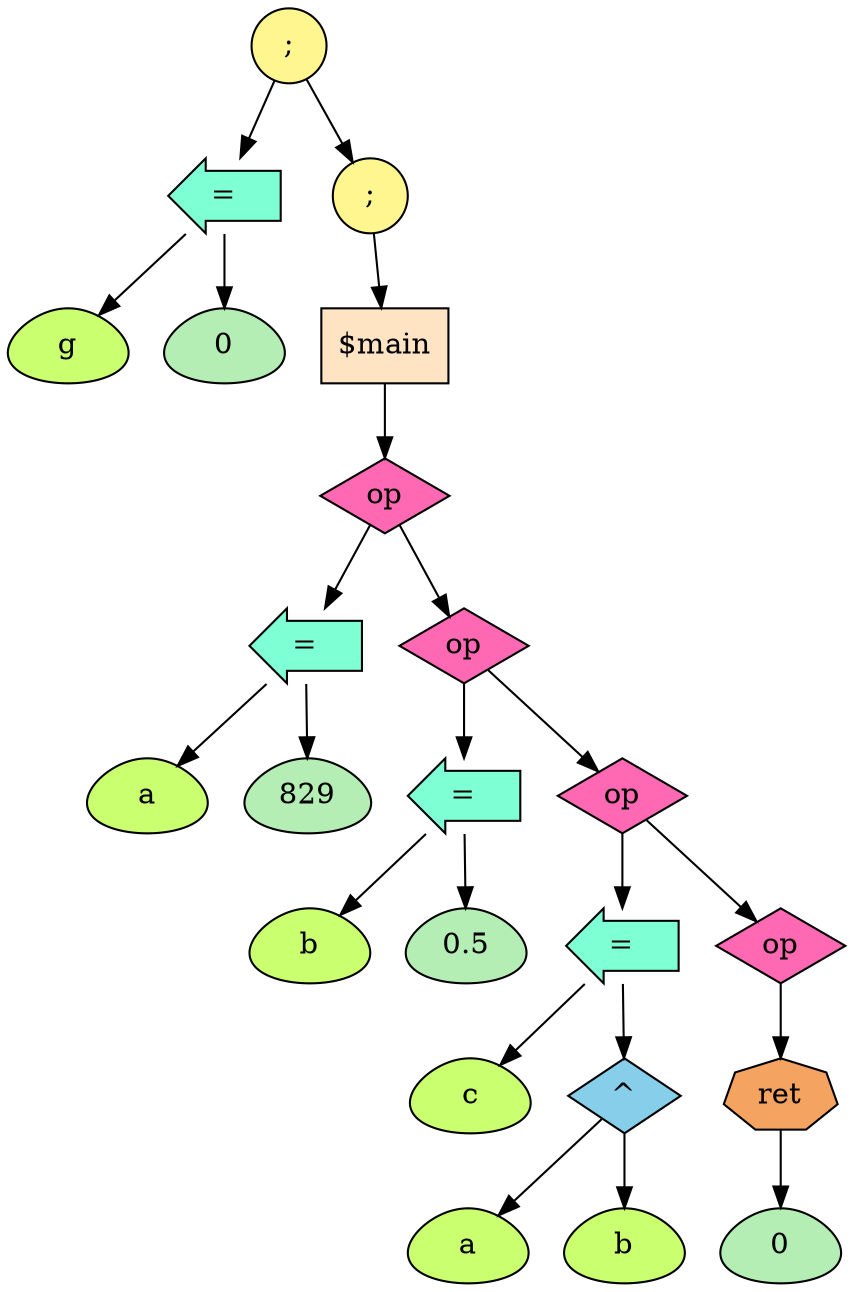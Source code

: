 digraph G {
fontsize = 50
94730006502176[label = ";", style = "filled", fillcolor = "khaki1", shape = "circle"]
94730006502304[label = "=", style = "filled", fillcolor = "aquamarine", shape = "larrow"]
94730006502176 -> 94730006502304
94730006502304[label = "=", style = "filled", fillcolor = "aquamarine", shape = "larrow"]
94730006502368[label = "g", style = "filled", fillcolor = "darkolivegreen1", shape = "egg"]
94730006502304 -> 94730006502368
94730006502368[label = "g", style = "filled", fillcolor = "darkolivegreen1", shape = "egg"]
94730006502304[label = "=", style = "filled", fillcolor = "aquamarine", shape = "larrow"]
94730006502624[label = "0", style = "filled", fillcolor = "darkseagreen2", shape = "egg"]
94730006502304 -> 94730006502624
94730006502624[label = "0", style = "filled", fillcolor = "darkseagreen2", shape = "egg"]
94730006502176[label = ";", style = "filled", fillcolor = "khaki1", shape = "circle"]
94730006502688[label = ";", style = "filled", fillcolor = "khaki1", shape = "circle"]
94730006502176 -> 94730006502688
94730006502688[label = ";", style = "filled", fillcolor = "khaki1", shape = "circle"]
94730006502816[label = "$main", style = "filled", fillcolor = "bisque", shape = "box"]
94730006502688 -> 94730006502816
94730006502816[label = "$main", style = "filled", fillcolor = "bisque", shape = "box"]
94730006503072[label = "op", style = "filled", fillcolor = "hotpink", shape = "diamond"]
94730006502816 -> 94730006503072
94730006503072[label = "op", style = "filled", fillcolor = "hotpink", shape = "diamond"]
94730006503200[label = "=", style = "filled", fillcolor = "aquamarine", shape = "larrow"]
94730006503072 -> 94730006503200
94730006503200[label = "=", style = "filled", fillcolor = "aquamarine", shape = "larrow"]
94730006503264[label = "a", style = "filled", fillcolor = "darkolivegreen1", shape = "egg"]
94730006503200 -> 94730006503264
94730006503264[label = "a", style = "filled", fillcolor = "darkolivegreen1", shape = "egg"]
94730006503200[label = "=", style = "filled", fillcolor = "aquamarine", shape = "larrow"]
94730006503520[label = "829", style = "filled", fillcolor = "darkseagreen2", shape = "egg"]
94730006503200 -> 94730006503520
94730006503520[label = "829", style = "filled", fillcolor = "darkseagreen2", shape = "egg"]
94730006503072[label = "op", style = "filled", fillcolor = "hotpink", shape = "diamond"]
94730006503648[label = "op", style = "filled", fillcolor = "hotpink", shape = "diamond"]
94730006503072 -> 94730006503648
94730006503648[label = "op", style = "filled", fillcolor = "hotpink", shape = "diamond"]
94730006503776[label = "=", style = "filled", fillcolor = "aquamarine", shape = "larrow"]
94730006503648 -> 94730006503776
94730006503776[label = "=", style = "filled", fillcolor = "aquamarine", shape = "larrow"]
94730006503840[label = "b", style = "filled", fillcolor = "darkolivegreen1", shape = "egg"]
94730006503776 -> 94730006503840
94730006503840[label = "b", style = "filled", fillcolor = "darkolivegreen1", shape = "egg"]
94730006503776[label = "=", style = "filled", fillcolor = "aquamarine", shape = "larrow"]
94730006504096[label = "0.5", style = "filled", fillcolor = "darkseagreen2", shape = "egg"]
94730006503776 -> 94730006504096
94730006504096[label = "0.5", style = "filled", fillcolor = "darkseagreen2", shape = "egg"]
94730006503648[label = "op", style = "filled", fillcolor = "hotpink", shape = "diamond"]
94730006504224[label = "op", style = "filled", fillcolor = "hotpink", shape = "diamond"]
94730006503648 -> 94730006504224
94730006504224[label = "op", style = "filled", fillcolor = "hotpink", shape = "diamond"]
94730006504352[label = "=", style = "filled", fillcolor = "aquamarine", shape = "larrow"]
94730006504224 -> 94730006504352
94730006504352[label = "=", style = "filled", fillcolor = "aquamarine", shape = "larrow"]
94730006504416[label = "c", style = "filled", fillcolor = "darkolivegreen1", shape = "egg"]
94730006504352 -> 94730006504416
94730006504416[label = "c", style = "filled", fillcolor = "darkolivegreen1", shape = "egg"]
94730006504352[label = "=", style = "filled", fillcolor = "aquamarine", shape = "larrow"]
94730006504608[label = "^", style = "filled", fillcolor = "skyblue", shape = "diamond"]
94730006504352 -> 94730006504608
94730006504608[label = "^", style = "filled", fillcolor = "skyblue", shape = "diamond"]
94730006504672[label = "a", style = "filled", fillcolor = "darkolivegreen1", shape = "egg"]
94730006504608 -> 94730006504672
94730006504672[label = "a", style = "filled", fillcolor = "darkolivegreen1", shape = "egg"]
94730006504608[label = "^", style = "filled", fillcolor = "skyblue", shape = "diamond"]
94730006504736[label = "b", style = "filled", fillcolor = "darkolivegreen1", shape = "egg"]
94730006504608 -> 94730006504736
94730006504736[label = "b", style = "filled", fillcolor = "darkolivegreen1", shape = "egg"]
94730006504224[label = "op", style = "filled", fillcolor = "hotpink", shape = "diamond"]
94730006504864[label = "op", style = "filled", fillcolor = "hotpink", shape = "diamond"]
94730006504224 -> 94730006504864
94730006504864[label = "op", style = "filled", fillcolor = "hotpink", shape = "diamond"]
94730006504992[label = "ret", style = "filled", fillcolor = "sandybrown", shape = "septagon"]
94730006504864 -> 94730006504992
94730006504992[label = "ret", style = "filled", fillcolor = "sandybrown", shape = "septagon"]
94730006505248[label = "0", style = "filled", fillcolor = "darkseagreen2", shape = "egg"]
94730006504992 -> 94730006505248
94730006505248[label = "0", style = "filled", fillcolor = "darkseagreen2", shape = "egg"]
}